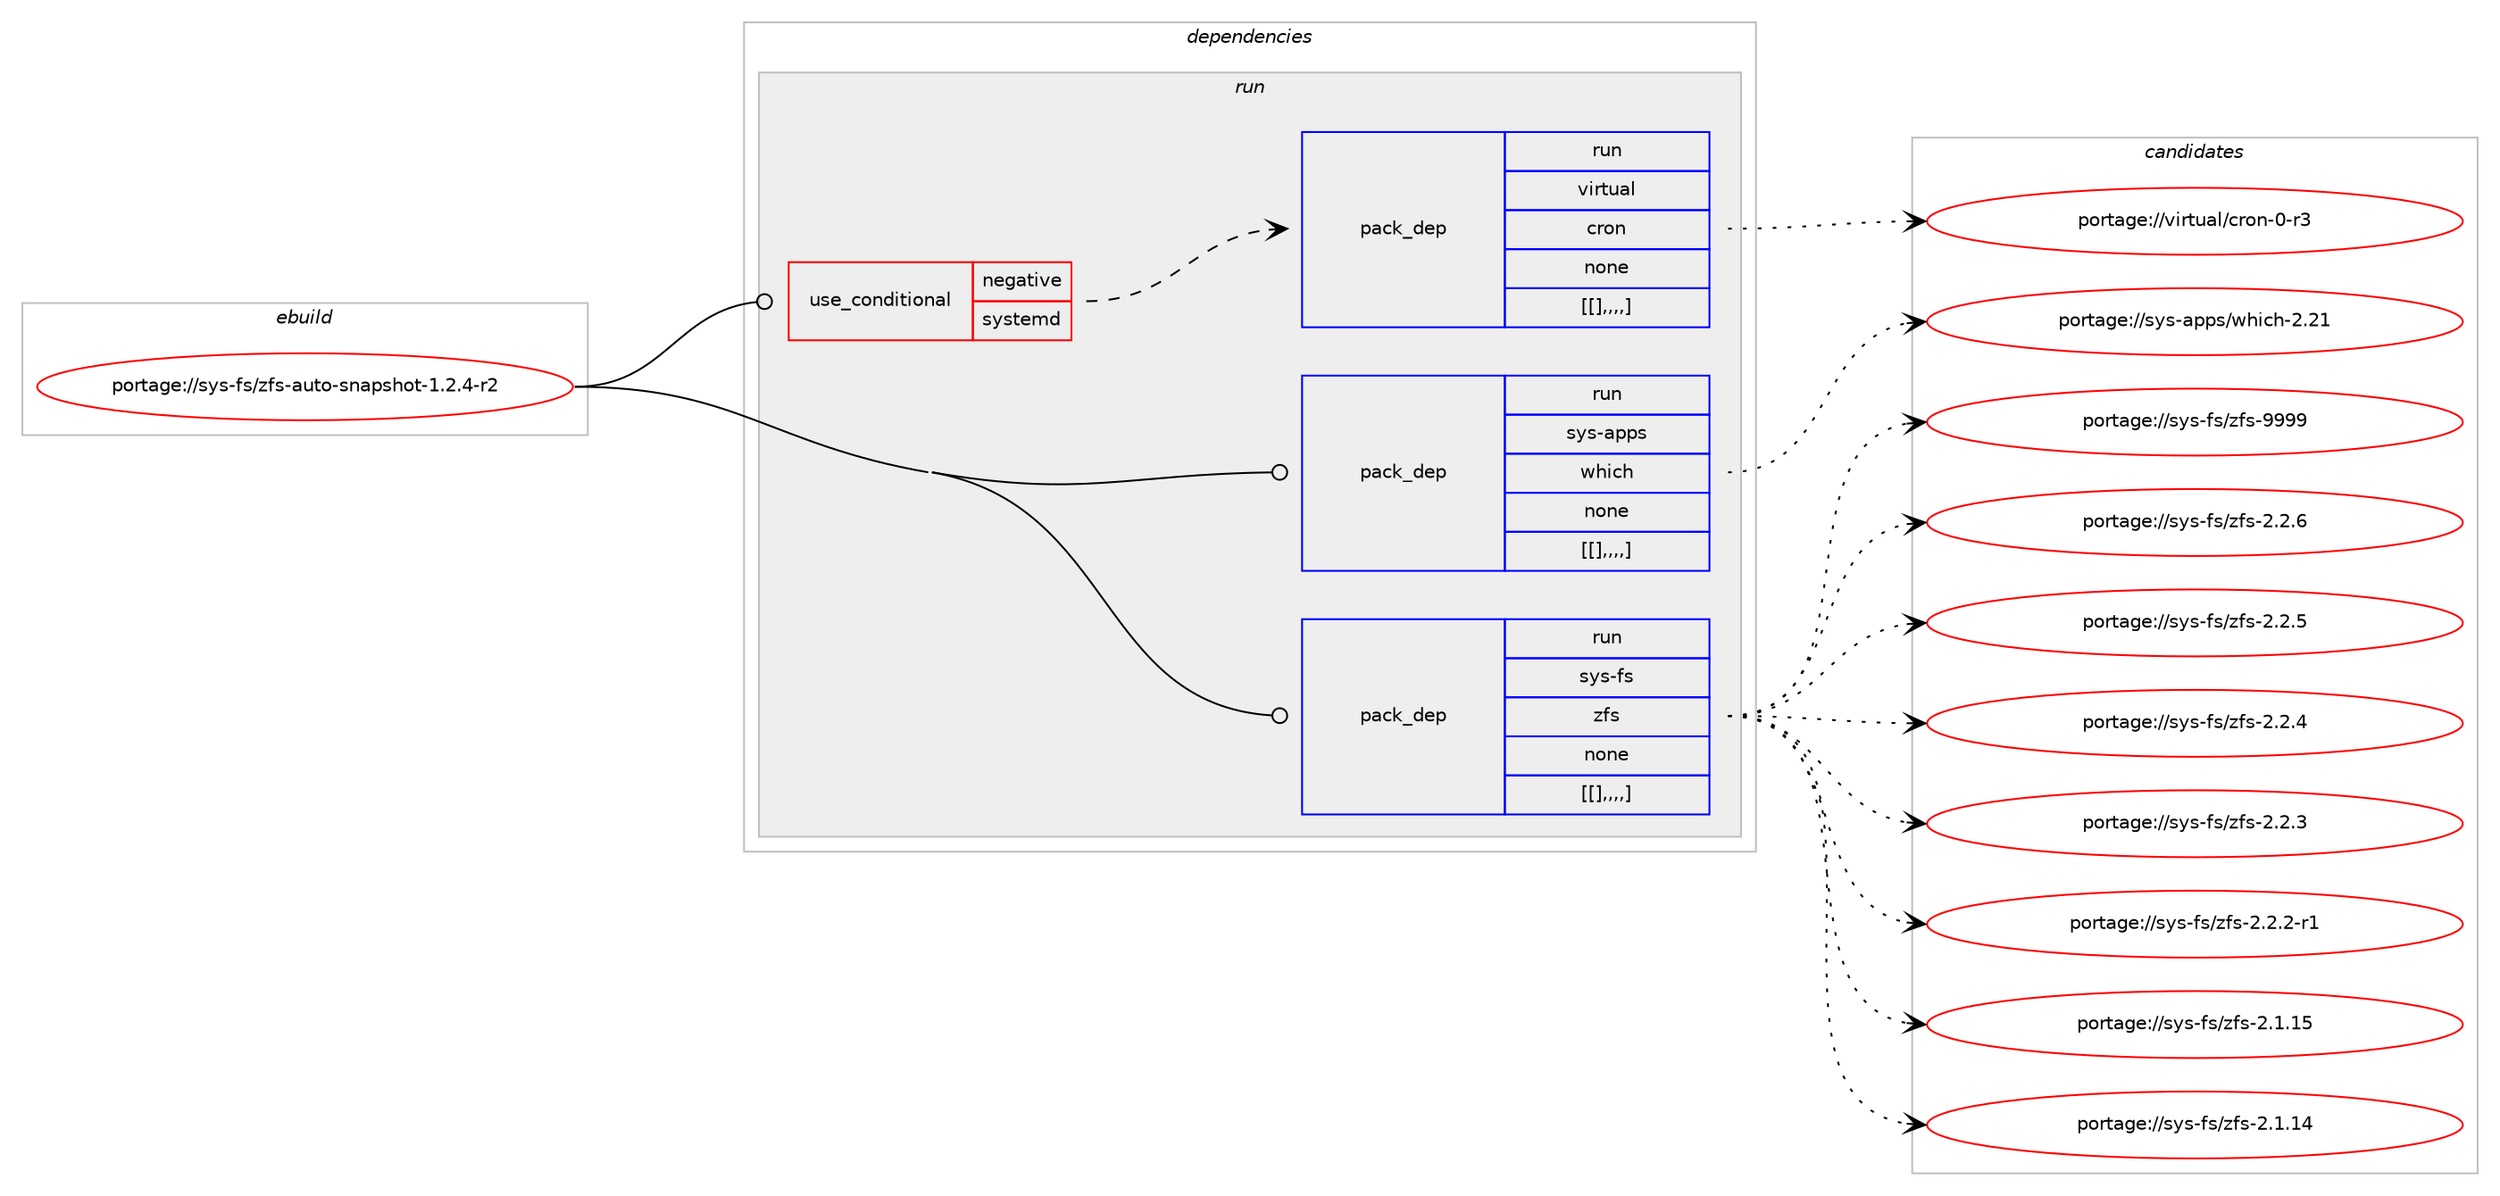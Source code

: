digraph prolog {

# *************
# Graph options
# *************

newrank=true;
concentrate=true;
compound=true;
graph [rankdir=LR,fontname=Helvetica,fontsize=10,ranksep=1.5];#, ranksep=2.5, nodesep=0.2];
edge  [arrowhead=vee];
node  [fontname=Helvetica,fontsize=10];

# **********
# The ebuild
# **********

subgraph cluster_leftcol {
color=gray;
label=<<i>ebuild</i>>;
id [label="portage://sys-fs/zfs-auto-snapshot-1.2.4-r2", color=red, width=4, href="../sys-fs/zfs-auto-snapshot-1.2.4-r2.svg"];
}

# ****************
# The dependencies
# ****************

subgraph cluster_midcol {
color=gray;
label=<<i>dependencies</i>>;
subgraph cluster_compile {
fillcolor="#eeeeee";
style=filled;
label=<<i>compile</i>>;
}
subgraph cluster_compileandrun {
fillcolor="#eeeeee";
style=filled;
label=<<i>compile and run</i>>;
}
subgraph cluster_run {
fillcolor="#eeeeee";
style=filled;
label=<<i>run</i>>;
subgraph cond121324 {
dependency455933 [label=<<TABLE BORDER="0" CELLBORDER="1" CELLSPACING="0" CELLPADDING="4"><TR><TD ROWSPAN="3" CELLPADDING="10">use_conditional</TD></TR><TR><TD>negative</TD></TR><TR><TD>systemd</TD></TR></TABLE>>, shape=none, color=red];
subgraph pack331509 {
dependency455934 [label=<<TABLE BORDER="0" CELLBORDER="1" CELLSPACING="0" CELLPADDING="4" WIDTH="220"><TR><TD ROWSPAN="6" CELLPADDING="30">pack_dep</TD></TR><TR><TD WIDTH="110">run</TD></TR><TR><TD>virtual</TD></TR><TR><TD>cron</TD></TR><TR><TD>none</TD></TR><TR><TD>[[],,,,]</TD></TR></TABLE>>, shape=none, color=blue];
}
dependency455933:e -> dependency455934:w [weight=20,style="dashed",arrowhead="vee"];
}
id:e -> dependency455933:w [weight=20,style="solid",arrowhead="odot"];
subgraph pack331510 {
dependency455935 [label=<<TABLE BORDER="0" CELLBORDER="1" CELLSPACING="0" CELLPADDING="4" WIDTH="220"><TR><TD ROWSPAN="6" CELLPADDING="30">pack_dep</TD></TR><TR><TD WIDTH="110">run</TD></TR><TR><TD>sys-apps</TD></TR><TR><TD>which</TD></TR><TR><TD>none</TD></TR><TR><TD>[[],,,,]</TD></TR></TABLE>>, shape=none, color=blue];
}
id:e -> dependency455935:w [weight=20,style="solid",arrowhead="odot"];
subgraph pack331511 {
dependency455936 [label=<<TABLE BORDER="0" CELLBORDER="1" CELLSPACING="0" CELLPADDING="4" WIDTH="220"><TR><TD ROWSPAN="6" CELLPADDING="30">pack_dep</TD></TR><TR><TD WIDTH="110">run</TD></TR><TR><TD>sys-fs</TD></TR><TR><TD>zfs</TD></TR><TR><TD>none</TD></TR><TR><TD>[[],,,,]</TD></TR></TABLE>>, shape=none, color=blue];
}
id:e -> dependency455936:w [weight=20,style="solid",arrowhead="odot"];
}
}

# **************
# The candidates
# **************

subgraph cluster_choices {
rank=same;
color=gray;
label=<<i>candidates</i>>;

subgraph choice331509 {
color=black;
nodesep=1;
choice11810511411611797108479911411111045484511451 [label="portage://virtual/cron-0-r3", color=red, width=4,href="../virtual/cron-0-r3.svg"];
dependency455934:e -> choice11810511411611797108479911411111045484511451:w [style=dotted,weight="100"];
}
subgraph choice331510 {
color=black;
nodesep=1;
choice115121115459711211211547119104105991044550465049 [label="portage://sys-apps/which-2.21", color=red, width=4,href="../sys-apps/which-2.21.svg"];
dependency455935:e -> choice115121115459711211211547119104105991044550465049:w [style=dotted,weight="100"];
}
subgraph choice331511 {
color=black;
nodesep=1;
choice11512111545102115471221021154557575757 [label="portage://sys-fs/zfs-9999", color=red, width=4,href="../sys-fs/zfs-9999.svg"];
choice1151211154510211547122102115455046504654 [label="portage://sys-fs/zfs-2.2.6", color=red, width=4,href="../sys-fs/zfs-2.2.6.svg"];
choice1151211154510211547122102115455046504653 [label="portage://sys-fs/zfs-2.2.5", color=red, width=4,href="../sys-fs/zfs-2.2.5.svg"];
choice1151211154510211547122102115455046504652 [label="portage://sys-fs/zfs-2.2.4", color=red, width=4,href="../sys-fs/zfs-2.2.4.svg"];
choice1151211154510211547122102115455046504651 [label="portage://sys-fs/zfs-2.2.3", color=red, width=4,href="../sys-fs/zfs-2.2.3.svg"];
choice11512111545102115471221021154550465046504511449 [label="portage://sys-fs/zfs-2.2.2-r1", color=red, width=4,href="../sys-fs/zfs-2.2.2-r1.svg"];
choice115121115451021154712210211545504649464953 [label="portage://sys-fs/zfs-2.1.15", color=red, width=4,href="../sys-fs/zfs-2.1.15.svg"];
choice115121115451021154712210211545504649464952 [label="portage://sys-fs/zfs-2.1.14", color=red, width=4,href="../sys-fs/zfs-2.1.14.svg"];
dependency455936:e -> choice11512111545102115471221021154557575757:w [style=dotted,weight="100"];
dependency455936:e -> choice1151211154510211547122102115455046504654:w [style=dotted,weight="100"];
dependency455936:e -> choice1151211154510211547122102115455046504653:w [style=dotted,weight="100"];
dependency455936:e -> choice1151211154510211547122102115455046504652:w [style=dotted,weight="100"];
dependency455936:e -> choice1151211154510211547122102115455046504651:w [style=dotted,weight="100"];
dependency455936:e -> choice11512111545102115471221021154550465046504511449:w [style=dotted,weight="100"];
dependency455936:e -> choice115121115451021154712210211545504649464953:w [style=dotted,weight="100"];
dependency455936:e -> choice115121115451021154712210211545504649464952:w [style=dotted,weight="100"];
}
}

}
